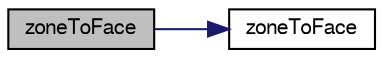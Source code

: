 digraph "zoneToFace"
{
  bgcolor="transparent";
  edge [fontname="FreeSans",fontsize="10",labelfontname="FreeSans",labelfontsize="10"];
  node [fontname="FreeSans",fontsize="10",shape=record];
  rankdir="LR";
  Node3 [label="zoneToFace",height=0.2,width=0.4,color="black", fillcolor="grey75", style="filled", fontcolor="black"];
  Node3 -> Node4 [color="midnightblue",fontsize="10",style="solid",fontname="FreeSans"];
  Node4 [label="zoneToFace",height=0.2,width=0.4,color="black",URL="$a25378.html#ac2058ecbf7796c1ee2538a90c399c143",tooltip="Construct from components. "];
}

